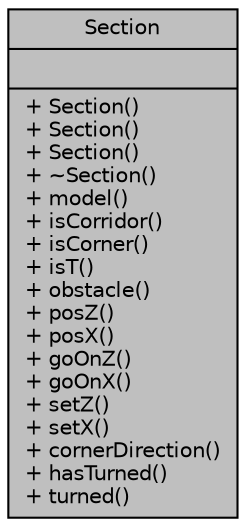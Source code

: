 digraph "Section"
{
  bgcolor="transparent";
  edge [fontname="Helvetica",fontsize="10",labelfontname="Helvetica",labelfontsize="10"];
  node [fontname="Helvetica",fontsize="10",shape=record];
  Node1 [label="{Section\n||+ Section()\l+ Section()\l+ Section()\l+ ~Section()\l+ model()\l+ isCorridor()\l+ isCorner()\l+ isT()\l+ obstacle()\l+ posZ()\l+ posX()\l+ goOnZ()\l+ goOnX()\l+ setZ()\l+ setX()\l+ cornerDirection()\l+ hasTurned()\l+ turned()\l}",height=0.2,width=0.4,color="black", fillcolor="grey75", style="filled", fontcolor="black"];
}

